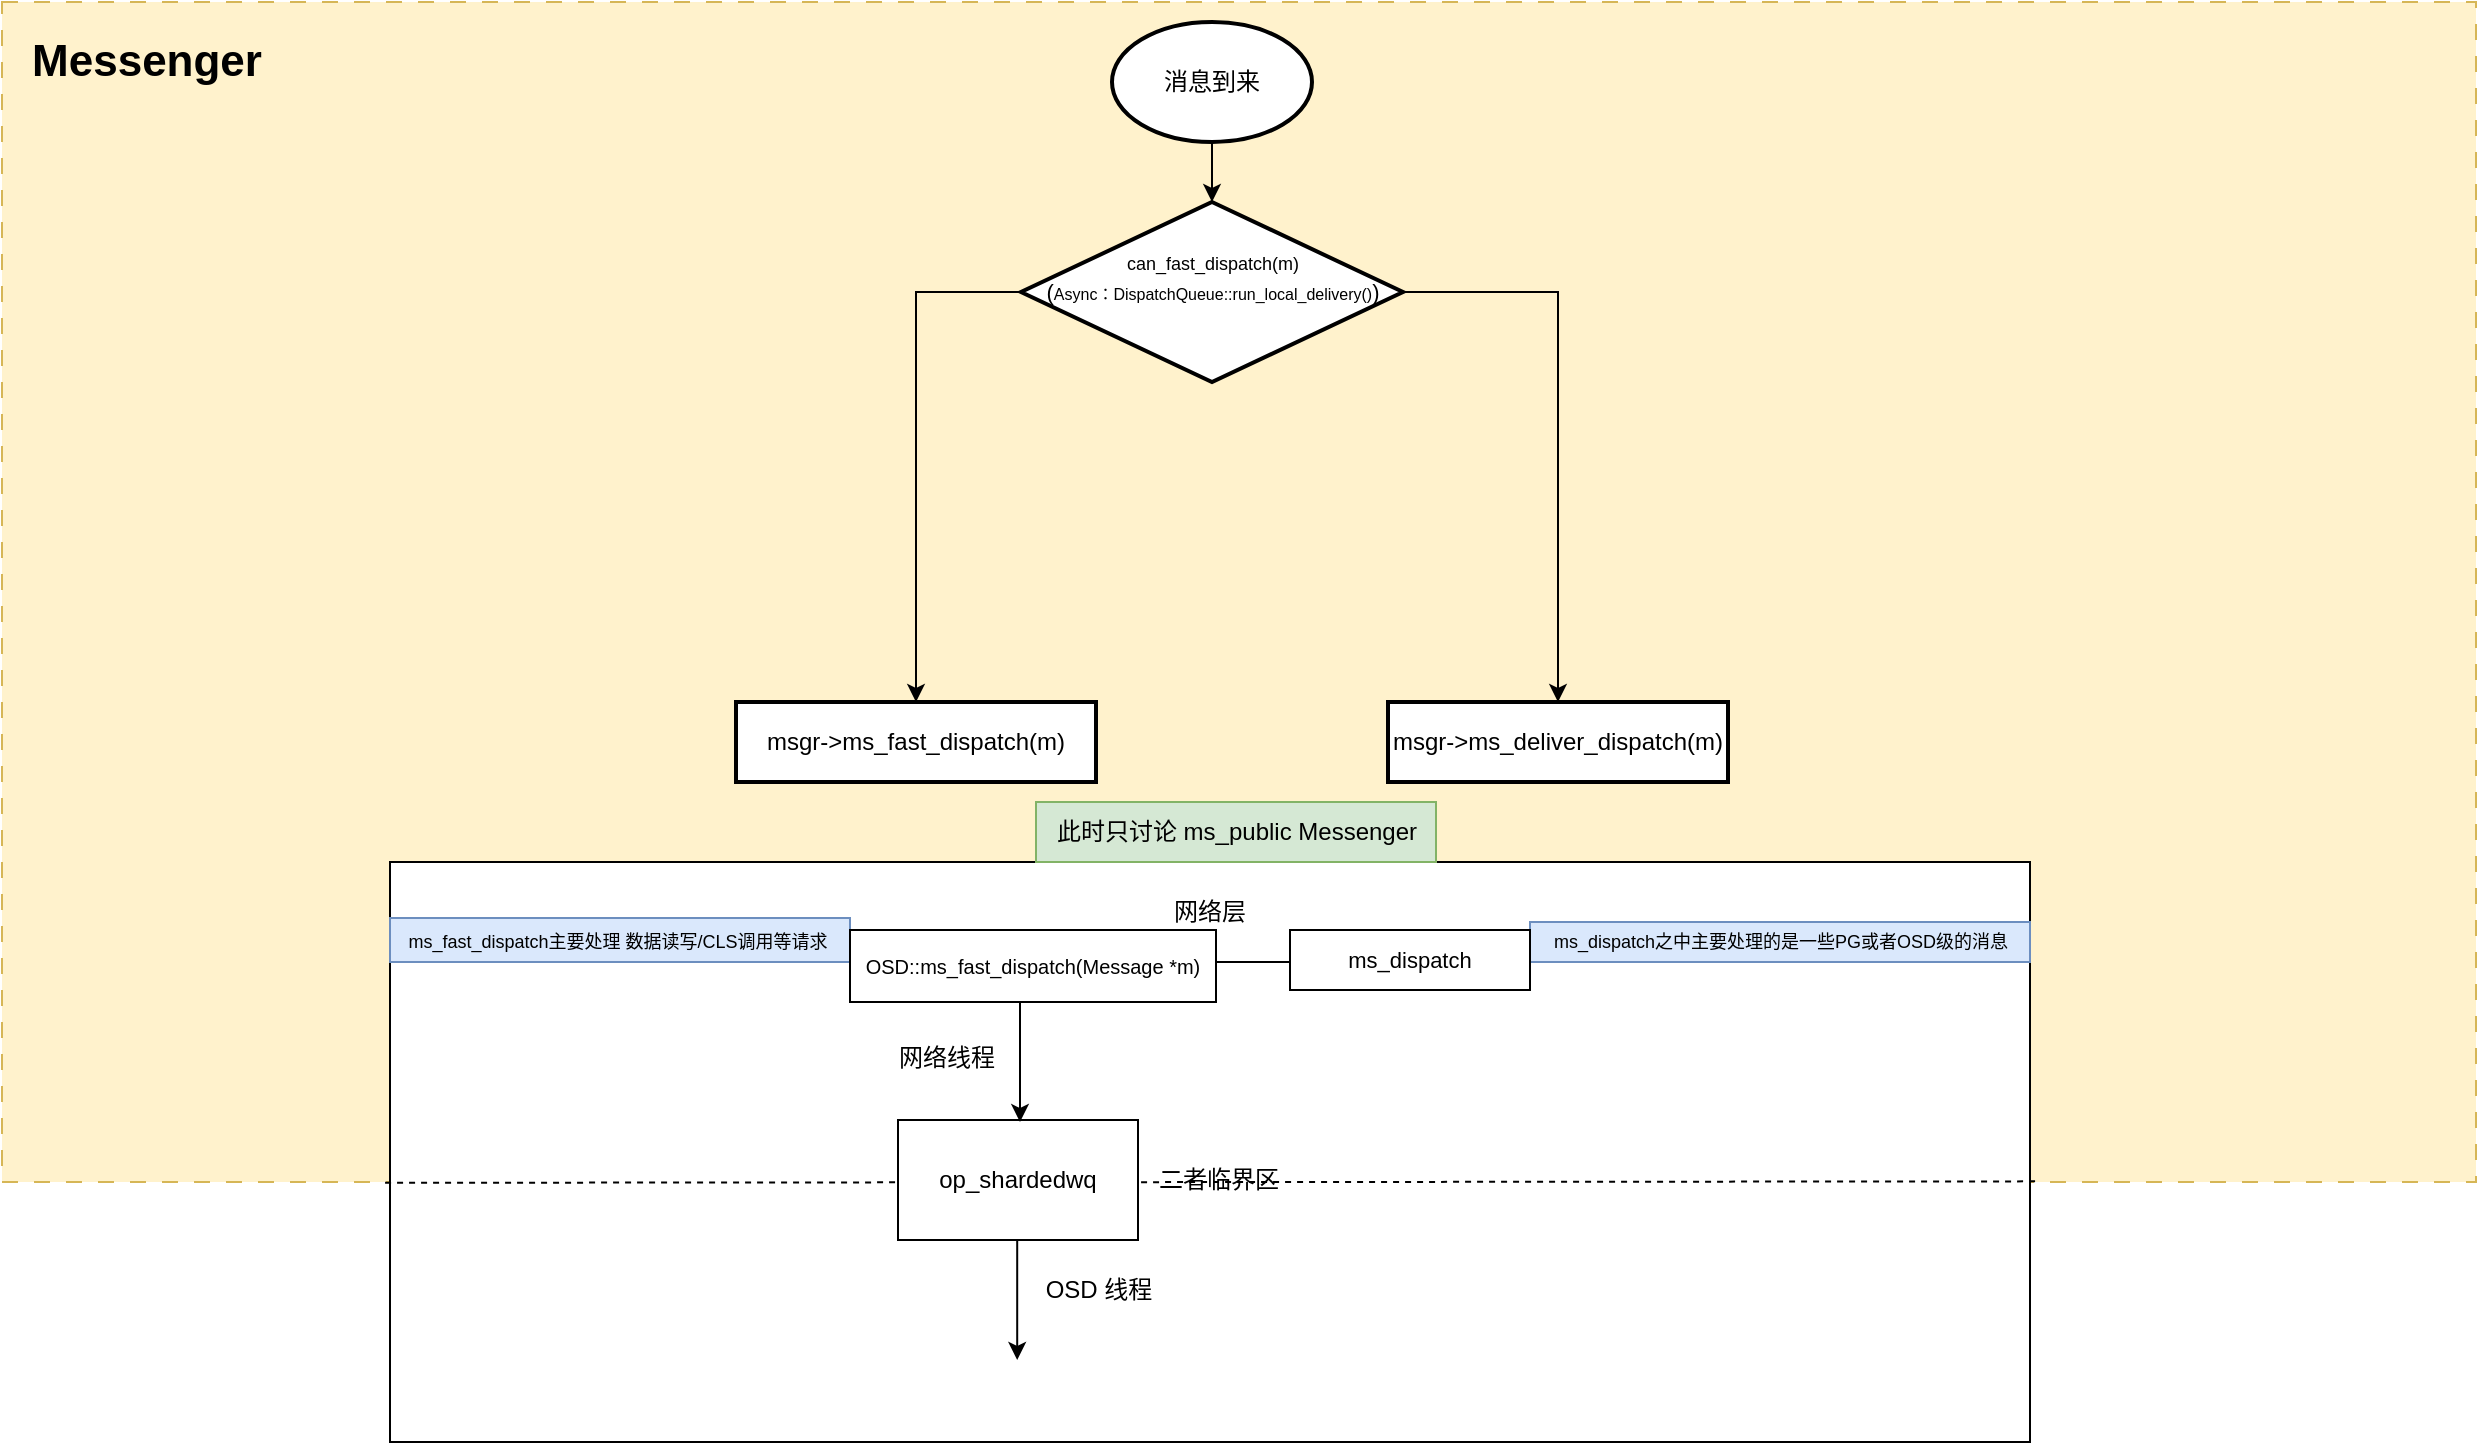 <mxfile version="24.2.3" type="github">
  <diagram name="第 1 页" id="OJSNp1td6rTHUpe7NG8o">
    <mxGraphModel dx="2206" dy="1262" grid="1" gridSize="10" guides="1" tooltips="1" connect="1" arrows="1" fold="1" page="1" pageScale="1" pageWidth="827" pageHeight="1169" math="0" shadow="0">
      <root>
        <mxCell id="0" />
        <mxCell id="1" parent="0" />
        <mxCell id="VQCMDXDug2qxLCkutru4-25" value="" style="rounded=0;whiteSpace=wrap;html=1;fillOpacity=100;backgroundOutline=0;shadow=0;dashed=1;dashPattern=8 8;fillColor=#fff2cc;strokeColor=#d6b656;" vertex="1" parent="1">
          <mxGeometry x="223" width="1237" height="590" as="geometry" />
        </mxCell>
        <mxCell id="VQCMDXDug2qxLCkutru4-21" value="" style="group;fontSize=9;" vertex="1" connectable="0" parent="1">
          <mxGeometry x="420" y="430" width="820" height="290" as="geometry" />
        </mxCell>
        <mxCell id="VQCMDXDug2qxLCkutru4-1" value="网络层" style="rounded=0;whiteSpace=wrap;html=1;" vertex="1" parent="VQCMDXDug2qxLCkutru4-21">
          <mxGeometry x="-3" width="820.0" height="50" as="geometry" />
        </mxCell>
        <mxCell id="VQCMDXDug2qxLCkutru4-2" value="" style="rounded=0;whiteSpace=wrap;html=1;" vertex="1" parent="VQCMDXDug2qxLCkutru4-21">
          <mxGeometry x="-3" y="50" width="820.0" height="240" as="geometry" />
        </mxCell>
        <mxCell id="VQCMDXDug2qxLCkutru4-22" value="ms_dispatch之中主要处理的是一些PG或者OSD级的消息" style="text;html=1;align=center;verticalAlign=middle;resizable=0;points=[];autosize=1;strokeColor=#6c8ebf;fillColor=#dae8fc;fontSize=9;" vertex="1" parent="VQCMDXDug2qxLCkutru4-21">
          <mxGeometry x="567" y="30" width="250" height="20" as="geometry" />
        </mxCell>
        <mxCell id="VQCMDXDug2qxLCkutru4-23" value="&lt;span style=&quot;text-wrap: wrap;&quot;&gt;&lt;font style=&quot;font-size: 9px;&quot;&gt;ms_fast_dispatch主要处理 数据读写/CLS调用等请求&lt;/font&gt;&lt;/span&gt;" style="text;html=1;align=center;verticalAlign=middle;resizable=1;points=[];autosize=0;strokeColor=#6c8ebf;fillColor=#dae8fc;overflow=width;metaEdit=0;resizeWidth=1;resizeHeight=1;" vertex="1" parent="VQCMDXDug2qxLCkutru4-21">
          <mxGeometry x="-3" y="28" width="230" height="22" as="geometry" />
        </mxCell>
        <mxCell id="VQCMDXDug2qxLCkutru4-8" value="网络线程" style="text;html=1;align=center;verticalAlign=middle;resizable=0;points=[];autosize=1;strokeColor=none;fillColor=none;" vertex="1" parent="VQCMDXDug2qxLCkutru4-21">
          <mxGeometry x="240" y="83" width="70" height="30" as="geometry" />
        </mxCell>
        <mxCell id="VQCMDXDug2qxLCkutru4-27" value="" style="endArrow=none;dashed=1;html=1;rounded=0;exitX=-0.003;exitY=0.46;exitDx=0;exitDy=0;exitPerimeter=0;entryX=1.005;entryY=0.457;entryDx=0;entryDy=0;entryPerimeter=0;" edge="1" parent="VQCMDXDug2qxLCkutru4-21" source="VQCMDXDug2qxLCkutru4-2" target="VQCMDXDug2qxLCkutru4-2">
          <mxGeometry width="50" height="50" relative="1" as="geometry">
            <mxPoint x="600" y="90" as="sourcePoint" />
            <mxPoint x="650" y="40" as="targetPoint" />
          </mxGeometry>
        </mxCell>
        <mxCell id="VQCMDXDug2qxLCkutru4-3" value="&lt;font style=&quot;font-size: 11px;&quot;&gt;ms_dispatch&lt;/font&gt;" style="rounded=0;whiteSpace=wrap;html=1;" vertex="1" parent="1">
          <mxGeometry x="867" y="464" width="120" height="30" as="geometry" />
        </mxCell>
        <mxCell id="VQCMDXDug2qxLCkutru4-4" value="OSD::ms_fast_dispatch(Message *m)" style="rounded=0;whiteSpace=wrap;html=1;fontSize=10;" vertex="1" parent="1">
          <mxGeometry x="647" y="464" width="183" height="36" as="geometry" />
        </mxCell>
        <mxCell id="VQCMDXDug2qxLCkutru4-5" value="op_shardedwq" style="rounded=0;whiteSpace=wrap;html=1;" vertex="1" parent="1">
          <mxGeometry x="671" y="559" width="120" height="60" as="geometry" />
        </mxCell>
        <mxCell id="VQCMDXDug2qxLCkutru4-6" value="" style="endArrow=classic;html=1;rounded=0;entryX=0.5;entryY=0;entryDx=0;entryDy=0;" edge="1" parent="1">
          <mxGeometry width="50" height="50" relative="1" as="geometry">
            <mxPoint x="732" y="500" as="sourcePoint" />
            <mxPoint x="732" y="560" as="targetPoint" />
          </mxGeometry>
        </mxCell>
        <mxCell id="VQCMDXDug2qxLCkutru4-7" value="" style="endArrow=classic;html=1;rounded=0;entryX=0.5;entryY=0;entryDx=0;entryDy=0;" edge="1" parent="1">
          <mxGeometry width="50" height="50" relative="1" as="geometry">
            <mxPoint x="730.6" y="619" as="sourcePoint" />
            <mxPoint x="730.6" y="679" as="targetPoint" />
          </mxGeometry>
        </mxCell>
        <mxCell id="VQCMDXDug2qxLCkutru4-9" value="OSD 线程" style="text;html=1;align=center;verticalAlign=middle;resizable=0;points=[];autosize=1;strokeColor=none;fillColor=none;" vertex="1" parent="1">
          <mxGeometry x="731" y="629" width="80" height="30" as="geometry" />
        </mxCell>
        <mxCell id="VQCMDXDug2qxLCkutru4-10" value="二者临界区" style="text;html=1;align=center;verticalAlign=middle;resizable=0;points=[];autosize=1;strokeColor=none;fillColor=none;" vertex="1" parent="1">
          <mxGeometry x="791" y="574" width="80" height="30" as="geometry" />
        </mxCell>
        <mxCell id="VQCMDXDug2qxLCkutru4-14" value="" style="edgeStyle=orthogonalEdgeStyle;rounded=0;orthogonalLoop=1;jettySize=auto;html=1;" edge="1" parent="1" source="VQCMDXDug2qxLCkutru4-11" target="VQCMDXDug2qxLCkutru4-13">
          <mxGeometry relative="1" as="geometry" />
        </mxCell>
        <mxCell id="VQCMDXDug2qxLCkutru4-11" value="消息到来" style="strokeWidth=2;html=1;shape=mxgraph.flowchart.start_1;whiteSpace=wrap;" vertex="1" parent="1">
          <mxGeometry x="778" y="10" width="100" height="60" as="geometry" />
        </mxCell>
        <mxCell id="VQCMDXDug2qxLCkutru4-18" value="" style="edgeStyle=orthogonalEdgeStyle;rounded=0;orthogonalLoop=1;jettySize=auto;html=1;exitX=0;exitY=0.5;exitDx=0;exitDy=0;" edge="1" parent="1" source="VQCMDXDug2qxLCkutru4-13" target="VQCMDXDug2qxLCkutru4-17">
          <mxGeometry relative="1" as="geometry" />
        </mxCell>
        <mxCell id="VQCMDXDug2qxLCkutru4-20" value="" style="edgeStyle=orthogonalEdgeStyle;rounded=0;orthogonalLoop=1;jettySize=auto;html=1;exitX=1;exitY=0.5;exitDx=0;exitDy=0;" edge="1" parent="1" source="VQCMDXDug2qxLCkutru4-13" target="VQCMDXDug2qxLCkutru4-19">
          <mxGeometry relative="1" as="geometry" />
        </mxCell>
        <mxCell id="VQCMDXDug2qxLCkutru4-13" value="&lt;font style=&quot;font-size: 9px;&quot;&gt;can_fast_dispatch(m)&lt;/font&gt;&lt;div style=&quot;&quot;&gt;&lt;span style=&quot;font-size: 11px;&quot;&gt;(&lt;/span&gt;&lt;font style=&quot;font-size: 8px;&quot;&gt;Async：DispatchQueue::run_local_delivery()&lt;/font&gt;&lt;span style=&quot;font-size: 11px;&quot;&gt;)&lt;/span&gt;&lt;/div&gt;" style="rhombus;whiteSpace=wrap;html=1;strokeWidth=2;spacing=2;spacingTop=-16;" vertex="1" parent="1">
          <mxGeometry x="732.5" y="100" width="191" height="90" as="geometry" />
        </mxCell>
        <mxCell id="VQCMDXDug2qxLCkutru4-17" value="msgr-&amp;gt;ms_fast_dispatch(m)" style="whiteSpace=wrap;html=1;strokeWidth=2;spacing=2;spacingTop=0;" vertex="1" parent="1">
          <mxGeometry x="590" y="350" width="180" height="40" as="geometry" />
        </mxCell>
        <mxCell id="VQCMDXDug2qxLCkutru4-19" value="msgr-&amp;gt;ms_deliver_dispatch(m)" style="whiteSpace=wrap;html=1;strokeWidth=2;spacing=2;spacingTop=0;verticalAlign=middle;" vertex="1" parent="1">
          <mxGeometry x="916" y="350" width="170" height="40" as="geometry" />
        </mxCell>
        <mxCell id="VQCMDXDug2qxLCkutru4-24" value="此时只讨论 ms_public Messenger" style="text;html=1;align=center;verticalAlign=middle;resizable=0;points=[];autosize=1;strokeColor=#82b366;fillColor=#d5e8d4;" vertex="1" parent="1">
          <mxGeometry x="740" y="400" width="200" height="30" as="geometry" />
        </mxCell>
        <mxCell id="VQCMDXDug2qxLCkutru4-26" value="Messenger" style="text;html=1;align=center;verticalAlign=middle;resizable=0;points=[];autosize=1;strokeColor=none;fillColor=none;fontSize=22;fontStyle=1" vertex="1" parent="1">
          <mxGeometry x="230" y="10" width="130" height="40" as="geometry" />
        </mxCell>
      </root>
    </mxGraphModel>
  </diagram>
</mxfile>
